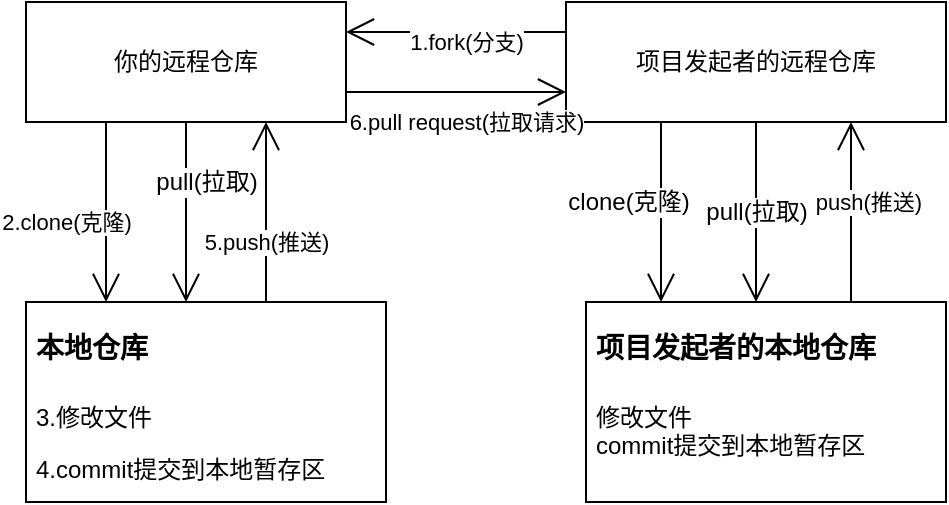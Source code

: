 <mxfile version="21.1.2" type="device">
  <diagram id="6ML4Jkgosj-4w-sS1kBK" name="第 1 页">
    <mxGraphModel dx="600" dy="359" grid="1" gridSize="10" guides="1" tooltips="1" connect="1" arrows="1" fold="1" page="1" pageScale="1" pageWidth="827" pageHeight="1169" math="0" shadow="0">
      <root>
        <mxCell id="0" />
        <mxCell id="1" parent="0" />
        <mxCell id="ZUbtc3q8OKqQNAepr_qi-1" value="你的远程仓库" style="rounded=0;whiteSpace=wrap;html=1;" parent="1" vertex="1">
          <mxGeometry x="140" y="390" width="160" height="60" as="geometry" />
        </mxCell>
        <mxCell id="ZUbtc3q8OKqQNAepr_qi-2" value="项目发起者的远程仓库" style="whiteSpace=wrap;html=1;" parent="1" vertex="1">
          <mxGeometry x="410" y="390" width="190" height="60" as="geometry" />
        </mxCell>
        <mxCell id="ZUbtc3q8OKqQNAepr_qi-6" value="1.fork(分支)" style="endArrow=open;endFill=1;endSize=12;html=1;rounded=0;entryX=1;entryY=0.25;entryDx=0;entryDy=0;exitX=0;exitY=0.25;exitDx=0;exitDy=0;" parent="1" source="ZUbtc3q8OKqQNAepr_qi-2" target="ZUbtc3q8OKqQNAepr_qi-1" edge="1">
          <mxGeometry x="-0.091" y="5" width="160" relative="1" as="geometry">
            <mxPoint x="330" y="410" as="sourcePoint" />
            <mxPoint x="490" y="410" as="targetPoint" />
            <mxPoint as="offset" />
          </mxGeometry>
        </mxCell>
        <mxCell id="ZUbtc3q8OKqQNAepr_qi-9" value="6.pull request(拉取请求)" style="endArrow=open;endFill=1;endSize=12;html=1;rounded=0;exitX=1;exitY=0.75;exitDx=0;exitDy=0;entryX=0;entryY=0.75;entryDx=0;entryDy=0;" parent="1" source="ZUbtc3q8OKqQNAepr_qi-1" target="ZUbtc3q8OKqQNAepr_qi-2" edge="1">
          <mxGeometry x="0.091" y="-15" width="160" relative="1" as="geometry">
            <mxPoint x="350" y="410" as="sourcePoint" />
            <mxPoint x="510" y="410" as="targetPoint" />
            <mxPoint as="offset" />
          </mxGeometry>
        </mxCell>
        <mxCell id="ZUbtc3q8OKqQNAepr_qi-10" value="2.clone(克隆)" style="endArrow=open;endFill=1;endSize=12;html=1;rounded=0;exitX=0.25;exitY=1;exitDx=0;exitDy=0;entryX=0.25;entryY=0;entryDx=0;entryDy=0;" parent="1" source="ZUbtc3q8OKqQNAepr_qi-1" edge="1">
          <mxGeometry x="0.111" y="-20" width="160" relative="1" as="geometry">
            <mxPoint x="220" y="470" as="sourcePoint" />
            <mxPoint x="180" y="540" as="targetPoint" />
            <mxPoint as="offset" />
          </mxGeometry>
        </mxCell>
        <mxCell id="ZUbtc3q8OKqQNAepr_qi-11" value="5.push(推送)" style="endArrow=open;endFill=1;endSize=12;html=1;rounded=0;entryX=0.75;entryY=1;entryDx=0;entryDy=0;exitX=0.75;exitY=0;exitDx=0;exitDy=0;" parent="1" target="ZUbtc3q8OKqQNAepr_qi-1" edge="1">
          <mxGeometry x="-0.333" width="160" relative="1" as="geometry">
            <mxPoint x="260" y="540" as="sourcePoint" />
            <mxPoint x="340" y="480" as="targetPoint" />
            <mxPoint as="offset" />
          </mxGeometry>
        </mxCell>
        <mxCell id="ZUbtc3q8OKqQNAepr_qi-12" value="&lt;font style=&quot;font-size: 12px;&quot;&gt;pull(拉取)&lt;/font&gt;" style="endArrow=open;endFill=1;endSize=12;html=1;rounded=0;fontSize=6;exitX=0.5;exitY=1;exitDx=0;exitDy=0;entryX=0.5;entryY=0;entryDx=0;entryDy=0;" parent="1" source="ZUbtc3q8OKqQNAepr_qi-1" edge="1">
          <mxGeometry x="-0.333" y="10" width="160" relative="1" as="geometry">
            <mxPoint x="330" y="470" as="sourcePoint" />
            <mxPoint x="220" y="540" as="targetPoint" />
            <mxPoint as="offset" />
          </mxGeometry>
        </mxCell>
        <mxCell id="ZUbtc3q8OKqQNAepr_qi-15" value="clone(克隆)" style="endArrow=open;endFill=1;endSize=12;html=1;rounded=0;fontSize=12;exitX=0.25;exitY=1;exitDx=0;exitDy=0;entryX=0.25;entryY=0;entryDx=0;entryDy=0;" parent="1" source="ZUbtc3q8OKqQNAepr_qi-2" edge="1">
          <mxGeometry x="-0.111" y="-17" width="160" relative="1" as="geometry">
            <mxPoint x="370" y="510" as="sourcePoint" />
            <mxPoint x="457.5" y="540" as="targetPoint" />
            <mxPoint as="offset" />
          </mxGeometry>
        </mxCell>
        <mxCell id="ZUbtc3q8OKqQNAepr_qi-16" value="&lt;font style=&quot;font-size: 12px;&quot;&gt;pull(拉取)&lt;/font&gt;" style="endArrow=open;endFill=1;endSize=12;html=1;rounded=0;fontSize=6;exitX=0.5;exitY=1;exitDx=0;exitDy=0;entryX=0.5;entryY=0;entryDx=0;entryDy=0;" parent="1" source="ZUbtc3q8OKqQNAepr_qi-2" edge="1">
          <mxGeometry x="0.003" width="160" relative="1" as="geometry">
            <mxPoint x="560" y="450" as="sourcePoint" />
            <mxPoint x="505" y="540" as="targetPoint" />
            <mxPoint as="offset" />
          </mxGeometry>
        </mxCell>
        <mxCell id="ZUbtc3q8OKqQNAepr_qi-17" value="push(推送)" style="endArrow=open;endFill=1;endSize=12;html=1;rounded=0;entryX=0.75;entryY=1;entryDx=0;entryDy=0;exitX=0.75;exitY=0;exitDx=0;exitDy=0;" parent="1" target="ZUbtc3q8OKqQNAepr_qi-2" edge="1">
          <mxGeometry x="0.111" y="-7" width="160" relative="1" as="geometry">
            <mxPoint x="552.5" y="540" as="sourcePoint" />
            <mxPoint x="570" y="450" as="targetPoint" />
            <mxPoint x="1" as="offset" />
          </mxGeometry>
        </mxCell>
        <mxCell id="k9f0IoyfFihncxm5J47d-1" value="&lt;h1&gt;&lt;font style=&quot;font-size: 14px;&quot;&gt;本地仓库&lt;/font&gt;&lt;/h1&gt;&lt;p&gt;3.修改文件&lt;/p&gt;&lt;p&gt;4.commit提交到本地暂存区&lt;/p&gt;" style="text;html=1;strokeColor=default;fillColor=none;spacing=5;spacingTop=-20;whiteSpace=wrap;overflow=hidden;rounded=0;" vertex="1" parent="1">
          <mxGeometry x="140" y="540" width="180" height="100" as="geometry" />
        </mxCell>
        <mxCell id="k9f0IoyfFihncxm5J47d-2" value="&lt;h1&gt;&lt;font style=&quot;font-size: 14px;&quot;&gt;项目发起者的本地仓库&lt;/font&gt;&lt;/h1&gt;&lt;div&gt;&lt;font style=&quot;font-size: 12px;&quot;&gt;修改文件&lt;/font&gt;&lt;/div&gt;&lt;div&gt;&lt;font style=&quot;font-size: 12px;&quot;&gt;commit提交到本地暂存区&lt;/font&gt;&lt;/div&gt;" style="text;html=1;strokeColor=default;fillColor=none;spacing=5;spacingTop=-20;whiteSpace=wrap;overflow=hidden;rounded=0;" vertex="1" parent="1">
          <mxGeometry x="420" y="540" width="180" height="100" as="geometry" />
        </mxCell>
      </root>
    </mxGraphModel>
  </diagram>
</mxfile>
